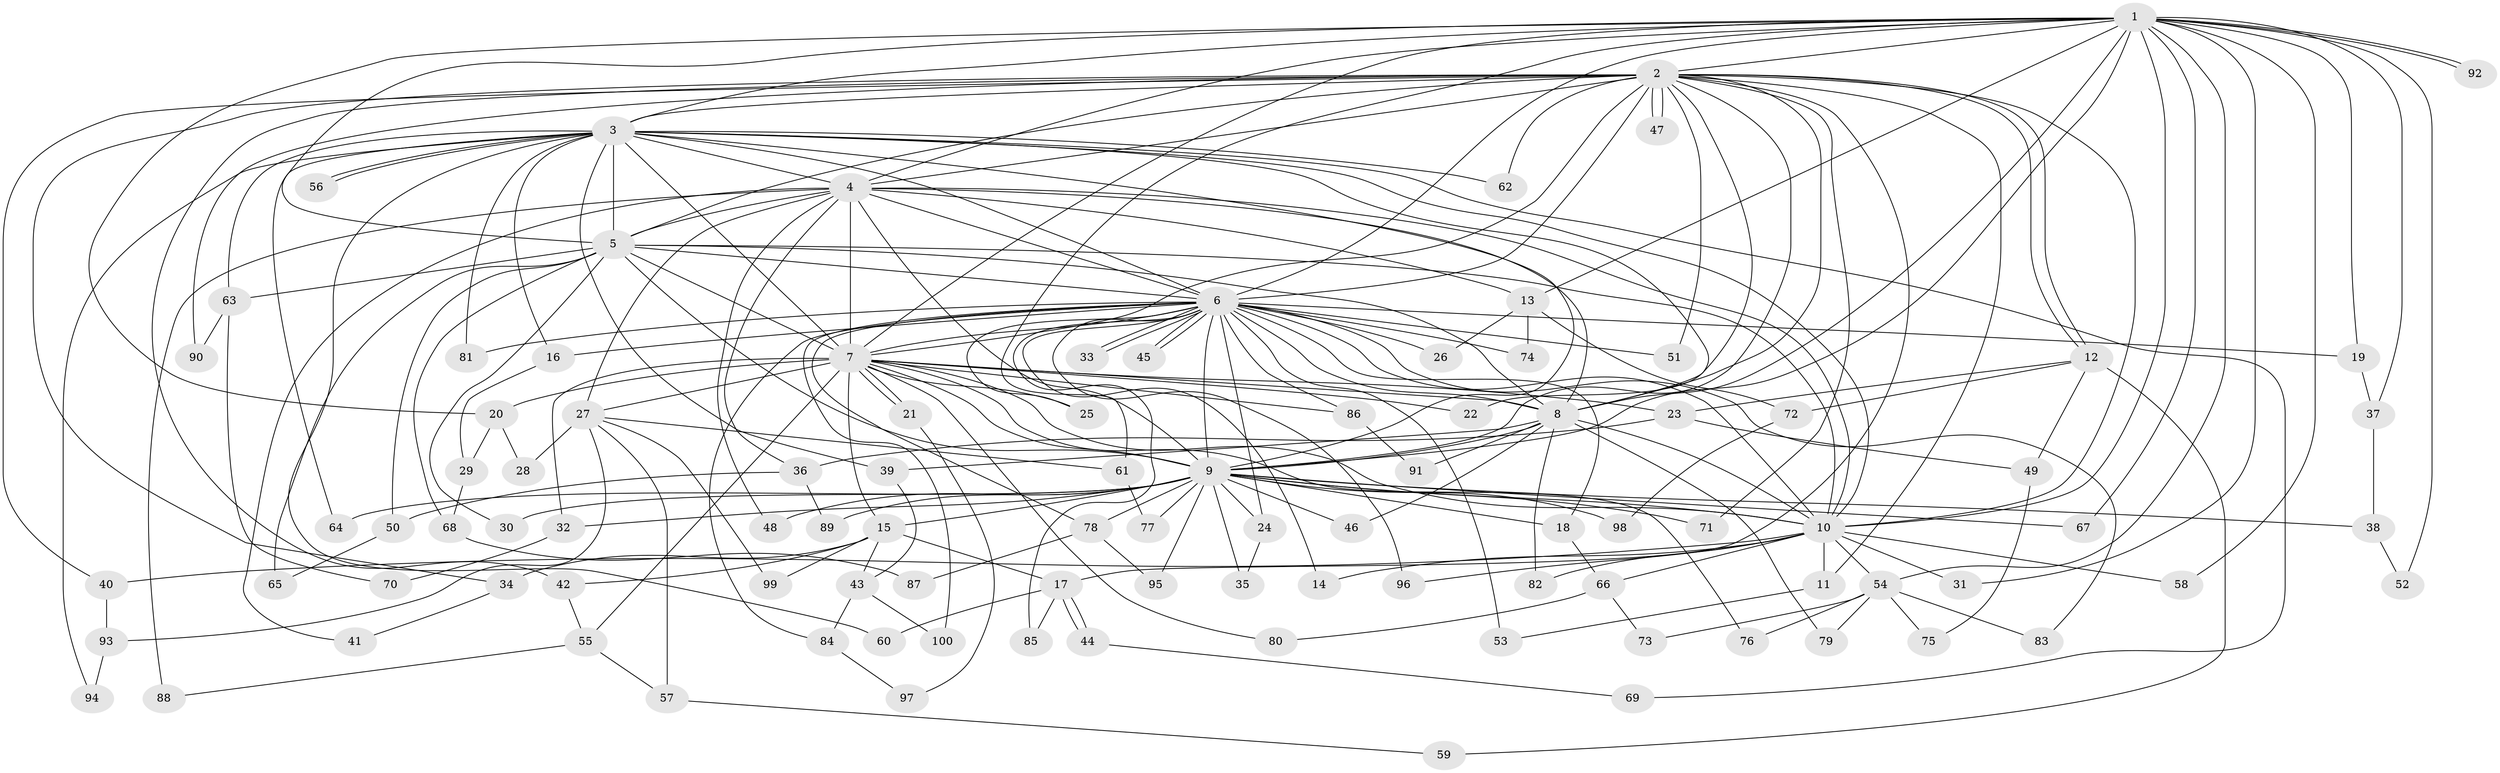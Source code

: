 // Generated by graph-tools (version 1.1) at 2025/38/02/21/25 10:38:53]
// undirected, 100 vertices, 225 edges
graph export_dot {
graph [start="1"]
  node [color=gray90,style=filled];
  1;
  2;
  3;
  4;
  5;
  6;
  7;
  8;
  9;
  10;
  11;
  12;
  13;
  14;
  15;
  16;
  17;
  18;
  19;
  20;
  21;
  22;
  23;
  24;
  25;
  26;
  27;
  28;
  29;
  30;
  31;
  32;
  33;
  34;
  35;
  36;
  37;
  38;
  39;
  40;
  41;
  42;
  43;
  44;
  45;
  46;
  47;
  48;
  49;
  50;
  51;
  52;
  53;
  54;
  55;
  56;
  57;
  58;
  59;
  60;
  61;
  62;
  63;
  64;
  65;
  66;
  67;
  68;
  69;
  70;
  71;
  72;
  73;
  74;
  75;
  76;
  77;
  78;
  79;
  80;
  81;
  82;
  83;
  84;
  85;
  86;
  87;
  88;
  89;
  90;
  91;
  92;
  93;
  94;
  95;
  96;
  97;
  98;
  99;
  100;
  1 -- 2;
  1 -- 3;
  1 -- 4;
  1 -- 5;
  1 -- 6;
  1 -- 7;
  1 -- 8;
  1 -- 9;
  1 -- 10;
  1 -- 13;
  1 -- 19;
  1 -- 20;
  1 -- 31;
  1 -- 37;
  1 -- 52;
  1 -- 54;
  1 -- 58;
  1 -- 61;
  1 -- 67;
  1 -- 92;
  1 -- 92;
  2 -- 3;
  2 -- 4;
  2 -- 5;
  2 -- 6;
  2 -- 7;
  2 -- 8;
  2 -- 9;
  2 -- 10;
  2 -- 11;
  2 -- 12;
  2 -- 12;
  2 -- 17;
  2 -- 22;
  2 -- 34;
  2 -- 40;
  2 -- 42;
  2 -- 47;
  2 -- 47;
  2 -- 51;
  2 -- 62;
  2 -- 71;
  2 -- 90;
  3 -- 4;
  3 -- 5;
  3 -- 6;
  3 -- 7;
  3 -- 8;
  3 -- 9;
  3 -- 10;
  3 -- 16;
  3 -- 39;
  3 -- 56;
  3 -- 56;
  3 -- 60;
  3 -- 62;
  3 -- 63;
  3 -- 64;
  3 -- 69;
  3 -- 81;
  3 -- 94;
  4 -- 5;
  4 -- 6;
  4 -- 7;
  4 -- 8;
  4 -- 9;
  4 -- 10;
  4 -- 13;
  4 -- 27;
  4 -- 36;
  4 -- 41;
  4 -- 48;
  4 -- 88;
  5 -- 6;
  5 -- 7;
  5 -- 8;
  5 -- 9;
  5 -- 10;
  5 -- 30;
  5 -- 50;
  5 -- 63;
  5 -- 65;
  5 -- 68;
  6 -- 7;
  6 -- 8;
  6 -- 9;
  6 -- 10;
  6 -- 14;
  6 -- 16;
  6 -- 18;
  6 -- 19;
  6 -- 24;
  6 -- 25;
  6 -- 26;
  6 -- 33;
  6 -- 33;
  6 -- 45;
  6 -- 45;
  6 -- 51;
  6 -- 53;
  6 -- 74;
  6 -- 78;
  6 -- 81;
  6 -- 83;
  6 -- 84;
  6 -- 85;
  6 -- 86;
  6 -- 96;
  6 -- 100;
  7 -- 8;
  7 -- 9;
  7 -- 10;
  7 -- 15;
  7 -- 20;
  7 -- 21;
  7 -- 21;
  7 -- 22;
  7 -- 23;
  7 -- 25;
  7 -- 27;
  7 -- 32;
  7 -- 55;
  7 -- 76;
  7 -- 80;
  7 -- 86;
  8 -- 9;
  8 -- 10;
  8 -- 39;
  8 -- 46;
  8 -- 79;
  8 -- 82;
  8 -- 91;
  9 -- 10;
  9 -- 15;
  9 -- 18;
  9 -- 24;
  9 -- 30;
  9 -- 32;
  9 -- 35;
  9 -- 38;
  9 -- 46;
  9 -- 48;
  9 -- 64;
  9 -- 67;
  9 -- 71;
  9 -- 77;
  9 -- 78;
  9 -- 89;
  9 -- 95;
  9 -- 98;
  10 -- 11;
  10 -- 14;
  10 -- 31;
  10 -- 40;
  10 -- 54;
  10 -- 58;
  10 -- 66;
  10 -- 82;
  10 -- 96;
  11 -- 53;
  12 -- 23;
  12 -- 49;
  12 -- 59;
  12 -- 72;
  13 -- 26;
  13 -- 72;
  13 -- 74;
  15 -- 17;
  15 -- 34;
  15 -- 42;
  15 -- 43;
  15 -- 99;
  16 -- 29;
  17 -- 44;
  17 -- 44;
  17 -- 60;
  17 -- 85;
  18 -- 66;
  19 -- 37;
  20 -- 28;
  20 -- 29;
  21 -- 97;
  23 -- 36;
  23 -- 49;
  24 -- 35;
  27 -- 28;
  27 -- 57;
  27 -- 61;
  27 -- 93;
  27 -- 99;
  29 -- 68;
  32 -- 70;
  34 -- 41;
  36 -- 50;
  36 -- 89;
  37 -- 38;
  38 -- 52;
  39 -- 43;
  40 -- 93;
  42 -- 55;
  43 -- 84;
  43 -- 100;
  44 -- 69;
  49 -- 75;
  50 -- 65;
  54 -- 73;
  54 -- 75;
  54 -- 76;
  54 -- 79;
  54 -- 83;
  55 -- 57;
  55 -- 88;
  57 -- 59;
  61 -- 77;
  63 -- 70;
  63 -- 90;
  66 -- 73;
  66 -- 80;
  68 -- 87;
  72 -- 98;
  78 -- 87;
  78 -- 95;
  84 -- 97;
  86 -- 91;
  93 -- 94;
}
